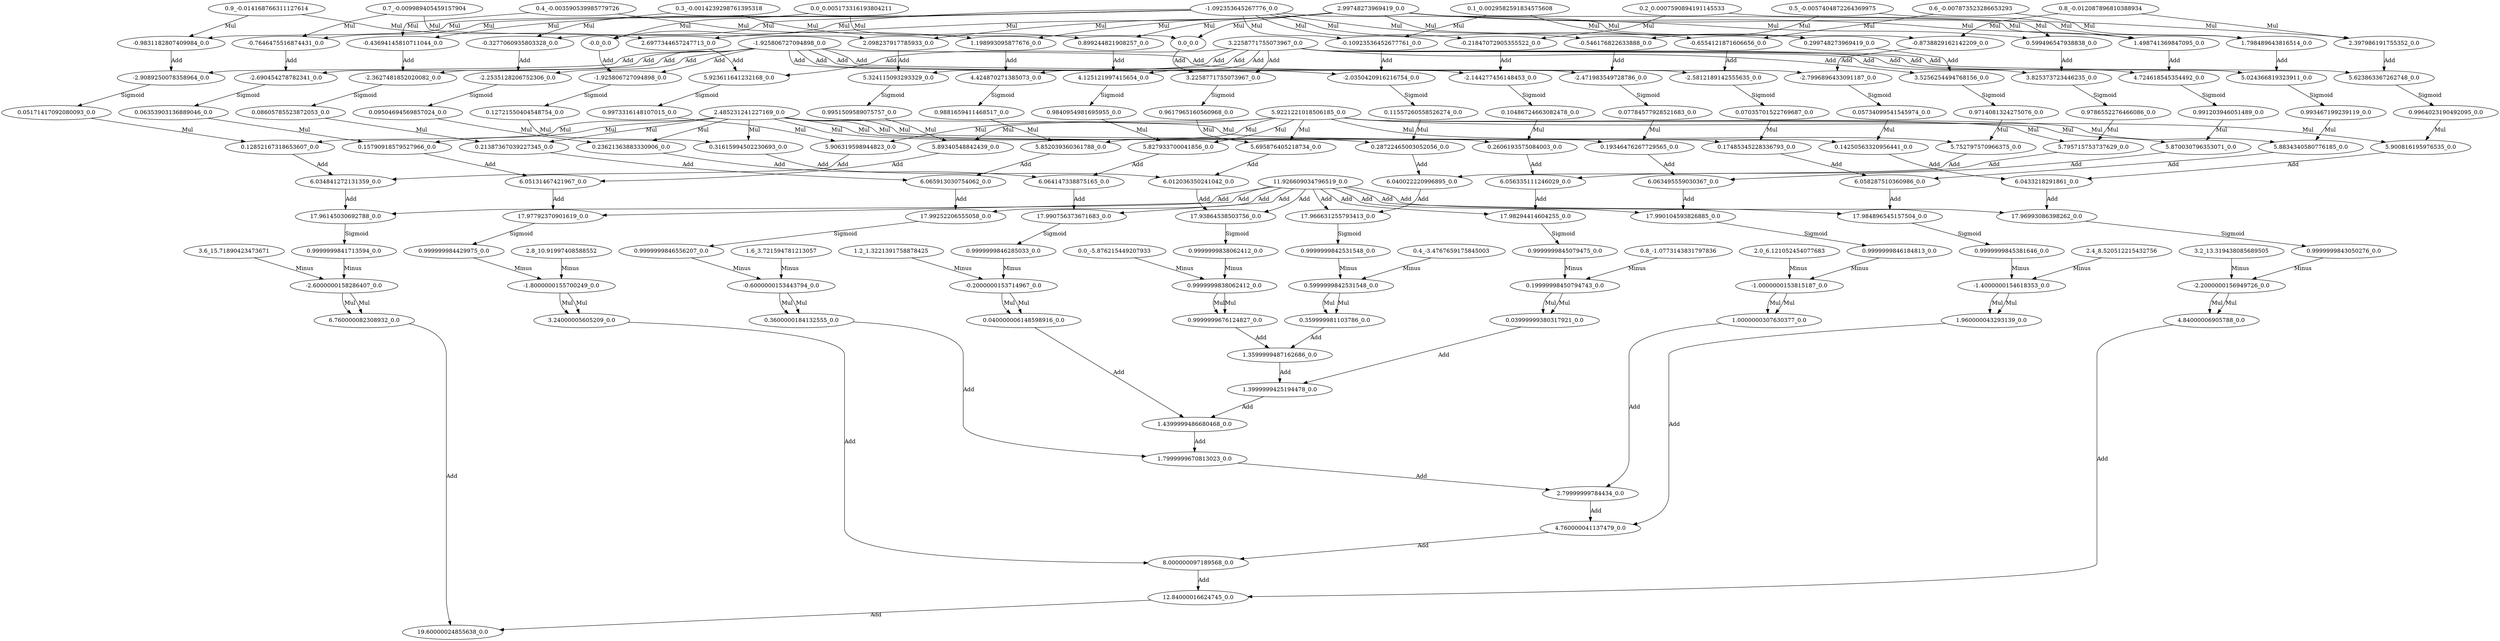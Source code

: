 digraph{
N0[label="0.0_0.005173316193804211"]
N1[label="0.1_0.0029582591834575608"]
N2[label="0.2_0.0007590894191145533"]
N3[label="0.3_-0.0014239298761395318"]
N4[label="0.4_-0.003590539985779726"]
N5[label="0.5_-0.0057404872264369975"]
N6[label="0.6_-0.007873523286653293"]
N7[label="0.7_-0.009989405459157904"]
N8[label="0.8_-0.012087896810388934"]
N9[label="0.9_-0.014168766311127614"]
N10[label="0.0_-5.876215449207933"]
N11[label="0.4_-3.4767659175845003"]
N12[label="0.8_-1.0773143831797836"]
N13[label="1.2_1.3221391758878425"]
N14[label="1.6_3.721594781213057"]
N15[label="2.0_6.121052454077683"]
N16[label="2.4_8.520512215432756"]
N17[label="2.8_10.91997408588552"]
N18[label="3.2_13.319438085689505"]
N19[label="3.6_15.71890423473671"]
N20[label="-0.0_0.0"]
N21[label="0.0_0.0"]
N22[label="-1.925806727094898_0.0"]
N23[label="3.2258771755073967_0.0"]
N24[label="0.12721550404548754_0.0"]
N25[label="0.9617965160560968_0.0"]
N26[label="0.31615994502230693_0.0"]
N27[label="5.695876405218734_0.0"]
N28[label="6.012036350241042_0.0"]
N29[label="17.93864538503756_0.0"]
N30[label="0.9999999838062412_0.0"]
N31[label="0.9999999838062412_0.0"]
N32[label="0.9999999676124827_0.0"]
N33[label="-0.10923536452677761_0.0"]
N34[label="0.299748273969419_0.0"]
N35[label="-2.0350420916216754_0.0"]
N36[label="3.5256254494768156_0.0"]
N37[label="0.11557260558526274_0.0"]
N38[label="0.9714081324275076_0.0"]
N39[label="0.28722465003052056_0.0"]
N40[label="5.752797570966375_0.0"]
N41[label="6.040022220996895_0.0"]
N42[label="17.966631255793413_0.0"]
N43[label="0.9999999842531548_0.0"]
N44[label="0.5999999842531548_0.0"]
N45[label="0.359999981103786_0.0"]
N46[label="-0.21847072905355522_0.0"]
N47[label="0.599496547938838_0.0"]
N48[label="-2.144277456148453_0.0"]
N49[label="3.825373723446235_0.0"]
N50[label="0.10486724663082478_0.0"]
N51[label="0.9786552276466086_0.0"]
N52[label="0.2606193575084003_0.0"]
N53[label="5.795715753737629_0.0"]
N54[label="6.056335111246029_0.0"]
N55[label="17.98294414604255_0.0"]
N56[label="0.9999999845079475_0.0"]
N57[label="0.19999998450794743_0.0"]
N58[label="0.03999999380317921_0.0"]
N59[label="-0.3277060935803328_0.0"]
N60[label="0.899244821908257_0.0"]
N61[label="-2.2535128206752306_0.0"]
N62[label="4.125121997415654_0.0"]
N63[label="0.09504694569857024_0.0"]
N64[label="0.9840954981695955_0.0"]
N65[label="0.23621363883330906_0.0"]
N66[label="5.827933700041856_0.0"]
N67[label="6.064147338875165_0.0"]
N68[label="17.990756373671683_0.0"]
N69[label="0.9999999846285033_0.0"]
N70[label="-0.2000000153714967_0.0"]
N71[label="0.040000006148598916_0.0"]
N72[label="-0.43694145810711044_0.0"]
N73[label="1.198993095877676_0.0"]
N74[label="-2.3627481852020082_0.0"]
N75[label="4.424870271385073_0.0"]
N76[label="0.08605785523872053_0.0"]
N77[label="0.9881659411468517_0.0"]
N78[label="0.21387367039227345_0.0"]
N79[label="5.852039360361788_0.0"]
N80[label="6.065913030754062_0.0"]
N81[label="17.99252206555058_0.0"]
N82[label="0.9999999846556207_0.0"]
N83[label="-0.6000000153443794_0.0"]
N84[label="0.3600000184132555_0.0"]
N85[label="-0.546176822633888_0.0"]
N86[label="1.498741369847095_0.0"]
N87[label="-2.471983549728786_0.0"]
N88[label="4.724618545354492_0.0"]
N89[label="0.07784577928521683_0.0"]
N90[label="0.991203946051489_0.0"]
N91[label="0.19346476267729565_0.0"]
N92[label="5.870030796353071_0.0"]
N93[label="6.063495559030367_0.0"]
N94[label="17.990104593826885_0.0"]
N95[label="0.9999999846184813_0.0"]
N96[label="-1.0000000153815187_0.0"]
N97[label="1.0000000307630377_0.0"]
N98[label="-0.6554121871606656_0.0"]
N99[label="1.798489643816514_0.0"]
N100[label="-2.5812189142555635_0.0"]
N101[label="5.024366819323911_0.0"]
N102[label="0.07035701522769687_0.0"]
N103[label="0.993467199239119_0.0"]
N104[label="0.17485345228336793_0.0"]
N105[label="5.8834340580776185_0.0"]
N106[label="6.058287510360986_0.0"]
N107[label="17.984896545157504_0.0"]
N108[label="0.9999999845381646_0.0"]
N109[label="-1.4000000154618353_0.0"]
N110[label="1.960000043293139_0.0"]
N111[label="-0.7646475516874431_0.0"]
N112[label="2.098237917785933_0.0"]
N113[label="-2.690454278782341_0.0"]
N114[label="5.324115093293329_0.0"]
N115[label="0.06353903136889046_0.0"]
N116[label="0.9951509589075757_0.0"]
N117[label="0.15790918579527966_0.0"]
N118[label="5.89340548842439_0.0"]
N119[label="6.05131467421967_0.0"]
N120[label="17.97792370901619_0.0"]
N121[label="0.999999984429975_0.0"]
N122[label="-1.8000000155700249_0.0"]
N123[label="3.24000005605209_0.0"]
N124[label="-0.8738829162142209_0.0"]
N125[label="2.397986191755352_0.0"]
N126[label="-2.7996896433091187_0.0"]
N127[label="5.623863367262748_0.0"]
N128[label="0.05734099541545974_0.0"]
N129[label="0.9964023190492095_0.0"]
N130[label="0.14250563320956441_0.0"]
N131[label="5.900816195976535_0.0"]
N132[label="6.0433218291861_0.0"]
N133[label="17.96993086398262_0.0"]
N134[label="0.9999999843050276_0.0"]
N135[label="-2.2000000156949726_0.0"]
N136[label="4.84000006905788_0.0"]
N137[label="-0.9831182807409984_0.0"]
N138[label="2.6977344657247713_0.0"]
N139[label="-2.9089250078358964_0.0"]
N140[label="5.923611641232168_0.0"]
N141[label="0.05171417092080093_0.0"]
N142[label="0.9973316148107015_0.0"]
N143[label="0.12852167318653607_0.0"]
N144[label="5.906319598944823_0.0"]
N145[label="6.034841272131359_0.0"]
N146[label="17.96145030692788_0.0"]
N147[label="0.9999999841713594_0.0"]
N148[label="-2.6000000158286407_0.0"]
N149[label="6.760000082308932_0.0"]
N150[label="1.3599999487162686_0.0"]
N151[label="1.3999999425194478_0.0"]
N152[label="1.4399999486680468_0.0"]
N153[label="1.7999999670813023_0.0"]
N154[label="2.79999999784434_0.0"]
N155[label="4.760000041137479_0.0"]
N156[label="8.000000097189568_0.0"]
N157[label="12.84000016624745_0.0"]
N158[label="19.60000024855638_0.0"]
N159[label="-1.092353645267776_0.0"]
N160[label="2.99748273969419_0.0"]
N161[label="2.485231241227169_0.0"]
N162[label="5.9221221018506185_0.0"]
N163[label="-1.925806727094898_0.0"]
N164[label="3.2258771755073967_0.0"]
N165[label="11.926609034796519_0.0"]
N159->N20[label="Mul"]
N0->N20[label="Mul"]
N160->N21[label="Mul"]
N0->N21[label="Mul"]
N20->N22[label="Add"]
N163->N22[label="Add"]
N21->N23[label="Add"]
N164->N23[label="Add"]
N22->N24[label="Sigmoid"]
N23->N25[label="Sigmoid"]
N161->N26[label="Mul"]
N24->N26[label="Mul"]
N162->N27[label="Mul"]
N25->N27[label="Mul"]
N27->N28[label="Add"]
N26->N28[label="Add"]
N28->N29[label="Add"]
N165->N29[label="Add"]
N29->N30[label="Sigmoid"]
N30->N31[label="Minus"]
N10->N31[label="Minus"]
N31->N32[label="Mul"]
N31->N32[label="Mul"]
N159->N33[label="Mul"]
N1->N33[label="Mul"]
N160->N34[label="Mul"]
N1->N34[label="Mul"]
N33->N35[label="Add"]
N163->N35[label="Add"]
N34->N36[label="Add"]
N164->N36[label="Add"]
N35->N37[label="Sigmoid"]
N36->N38[label="Sigmoid"]
N161->N39[label="Mul"]
N37->N39[label="Mul"]
N162->N40[label="Mul"]
N38->N40[label="Mul"]
N40->N41[label="Add"]
N39->N41[label="Add"]
N41->N42[label="Add"]
N165->N42[label="Add"]
N42->N43[label="Sigmoid"]
N43->N44[label="Minus"]
N11->N44[label="Minus"]
N44->N45[label="Mul"]
N44->N45[label="Mul"]
N159->N46[label="Mul"]
N2->N46[label="Mul"]
N160->N47[label="Mul"]
N2->N47[label="Mul"]
N46->N48[label="Add"]
N163->N48[label="Add"]
N47->N49[label="Add"]
N164->N49[label="Add"]
N48->N50[label="Sigmoid"]
N49->N51[label="Sigmoid"]
N161->N52[label="Mul"]
N50->N52[label="Mul"]
N162->N53[label="Mul"]
N51->N53[label="Mul"]
N53->N54[label="Add"]
N52->N54[label="Add"]
N54->N55[label="Add"]
N165->N55[label="Add"]
N55->N56[label="Sigmoid"]
N56->N57[label="Minus"]
N12->N57[label="Minus"]
N57->N58[label="Mul"]
N57->N58[label="Mul"]
N159->N59[label="Mul"]
N3->N59[label="Mul"]
N160->N60[label="Mul"]
N3->N60[label="Mul"]
N59->N61[label="Add"]
N163->N61[label="Add"]
N60->N62[label="Add"]
N164->N62[label="Add"]
N61->N63[label="Sigmoid"]
N62->N64[label="Sigmoid"]
N161->N65[label="Mul"]
N63->N65[label="Mul"]
N162->N66[label="Mul"]
N64->N66[label="Mul"]
N66->N67[label="Add"]
N65->N67[label="Add"]
N67->N68[label="Add"]
N165->N68[label="Add"]
N68->N69[label="Sigmoid"]
N69->N70[label="Minus"]
N13->N70[label="Minus"]
N70->N71[label="Mul"]
N70->N71[label="Mul"]
N159->N72[label="Mul"]
N4->N72[label="Mul"]
N160->N73[label="Mul"]
N4->N73[label="Mul"]
N72->N74[label="Add"]
N163->N74[label="Add"]
N73->N75[label="Add"]
N164->N75[label="Add"]
N74->N76[label="Sigmoid"]
N75->N77[label="Sigmoid"]
N161->N78[label="Mul"]
N76->N78[label="Mul"]
N162->N79[label="Mul"]
N77->N79[label="Mul"]
N79->N80[label="Add"]
N78->N80[label="Add"]
N80->N81[label="Add"]
N165->N81[label="Add"]
N81->N82[label="Sigmoid"]
N82->N83[label="Minus"]
N14->N83[label="Minus"]
N83->N84[label="Mul"]
N83->N84[label="Mul"]
N159->N85[label="Mul"]
N5->N85[label="Mul"]
N160->N86[label="Mul"]
N5->N86[label="Mul"]
N85->N87[label="Add"]
N163->N87[label="Add"]
N86->N88[label="Add"]
N164->N88[label="Add"]
N87->N89[label="Sigmoid"]
N88->N90[label="Sigmoid"]
N161->N91[label="Mul"]
N89->N91[label="Mul"]
N162->N92[label="Mul"]
N90->N92[label="Mul"]
N92->N93[label="Add"]
N91->N93[label="Add"]
N93->N94[label="Add"]
N165->N94[label="Add"]
N94->N95[label="Sigmoid"]
N95->N96[label="Minus"]
N15->N96[label="Minus"]
N96->N97[label="Mul"]
N96->N97[label="Mul"]
N159->N98[label="Mul"]
N6->N98[label="Mul"]
N160->N99[label="Mul"]
N6->N99[label="Mul"]
N98->N100[label="Add"]
N163->N100[label="Add"]
N99->N101[label="Add"]
N164->N101[label="Add"]
N100->N102[label="Sigmoid"]
N101->N103[label="Sigmoid"]
N161->N104[label="Mul"]
N102->N104[label="Mul"]
N162->N105[label="Mul"]
N103->N105[label="Mul"]
N105->N106[label="Add"]
N104->N106[label="Add"]
N106->N107[label="Add"]
N165->N107[label="Add"]
N107->N108[label="Sigmoid"]
N108->N109[label="Minus"]
N16->N109[label="Minus"]
N109->N110[label="Mul"]
N109->N110[label="Mul"]
N159->N111[label="Mul"]
N7->N111[label="Mul"]
N160->N112[label="Mul"]
N7->N112[label="Mul"]
N111->N113[label="Add"]
N163->N113[label="Add"]
N112->N114[label="Add"]
N164->N114[label="Add"]
N113->N115[label="Sigmoid"]
N114->N116[label="Sigmoid"]
N161->N117[label="Mul"]
N115->N117[label="Mul"]
N162->N118[label="Mul"]
N116->N118[label="Mul"]
N118->N119[label="Add"]
N117->N119[label="Add"]
N119->N120[label="Add"]
N165->N120[label="Add"]
N120->N121[label="Sigmoid"]
N121->N122[label="Minus"]
N17->N122[label="Minus"]
N122->N123[label="Mul"]
N122->N123[label="Mul"]
N159->N124[label="Mul"]
N8->N124[label="Mul"]
N160->N125[label="Mul"]
N8->N125[label="Mul"]
N124->N126[label="Add"]
N163->N126[label="Add"]
N125->N127[label="Add"]
N164->N127[label="Add"]
N126->N128[label="Sigmoid"]
N127->N129[label="Sigmoid"]
N161->N130[label="Mul"]
N128->N130[label="Mul"]
N162->N131[label="Mul"]
N129->N131[label="Mul"]
N131->N132[label="Add"]
N130->N132[label="Add"]
N132->N133[label="Add"]
N165->N133[label="Add"]
N133->N134[label="Sigmoid"]
N134->N135[label="Minus"]
N18->N135[label="Minus"]
N135->N136[label="Mul"]
N135->N136[label="Mul"]
N159->N137[label="Mul"]
N9->N137[label="Mul"]
N160->N138[label="Mul"]
N9->N138[label="Mul"]
N137->N139[label="Add"]
N163->N139[label="Add"]
N138->N140[label="Add"]
N164->N140[label="Add"]
N139->N141[label="Sigmoid"]
N140->N142[label="Sigmoid"]
N161->N143[label="Mul"]
N141->N143[label="Mul"]
N162->N144[label="Mul"]
N142->N144[label="Mul"]
N144->N145[label="Add"]
N143->N145[label="Add"]
N145->N146[label="Add"]
N165->N146[label="Add"]
N146->N147[label="Sigmoid"]
N147->N148[label="Minus"]
N19->N148[label="Minus"]
N148->N149[label="Mul"]
N148->N149[label="Mul"]
N45->N150[label="Add"]
N32->N150[label="Add"]
N58->N151[label="Add"]
N150->N151[label="Add"]
N71->N152[label="Add"]
N151->N152[label="Add"]
N84->N153[label="Add"]
N152->N153[label="Add"]
N97->N154[label="Add"]
N153->N154[label="Add"]
N110->N155[label="Add"]
N154->N155[label="Add"]
N123->N156[label="Add"]
N155->N156[label="Add"]
N136->N157[label="Add"]
N156->N157[label="Add"]
N149->N158[label="Add"]
N157->N158[label="Add"]
}
